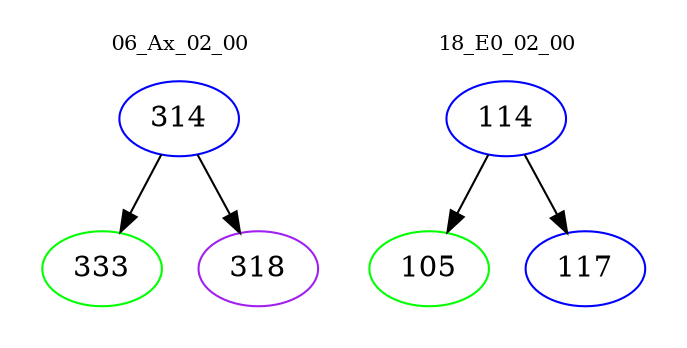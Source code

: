 digraph{
subgraph cluster_0 {
color = white
label = "06_Ax_02_00";
fontsize=10;
T0_314 [label="314", color="blue"]
T0_314 -> T0_333 [color="black"]
T0_333 [label="333", color="green"]
T0_314 -> T0_318 [color="black"]
T0_318 [label="318", color="purple"]
}
subgraph cluster_1 {
color = white
label = "18_E0_02_00";
fontsize=10;
T1_114 [label="114", color="blue"]
T1_114 -> T1_105 [color="black"]
T1_105 [label="105", color="green"]
T1_114 -> T1_117 [color="black"]
T1_117 [label="117", color="blue"]
}
}
